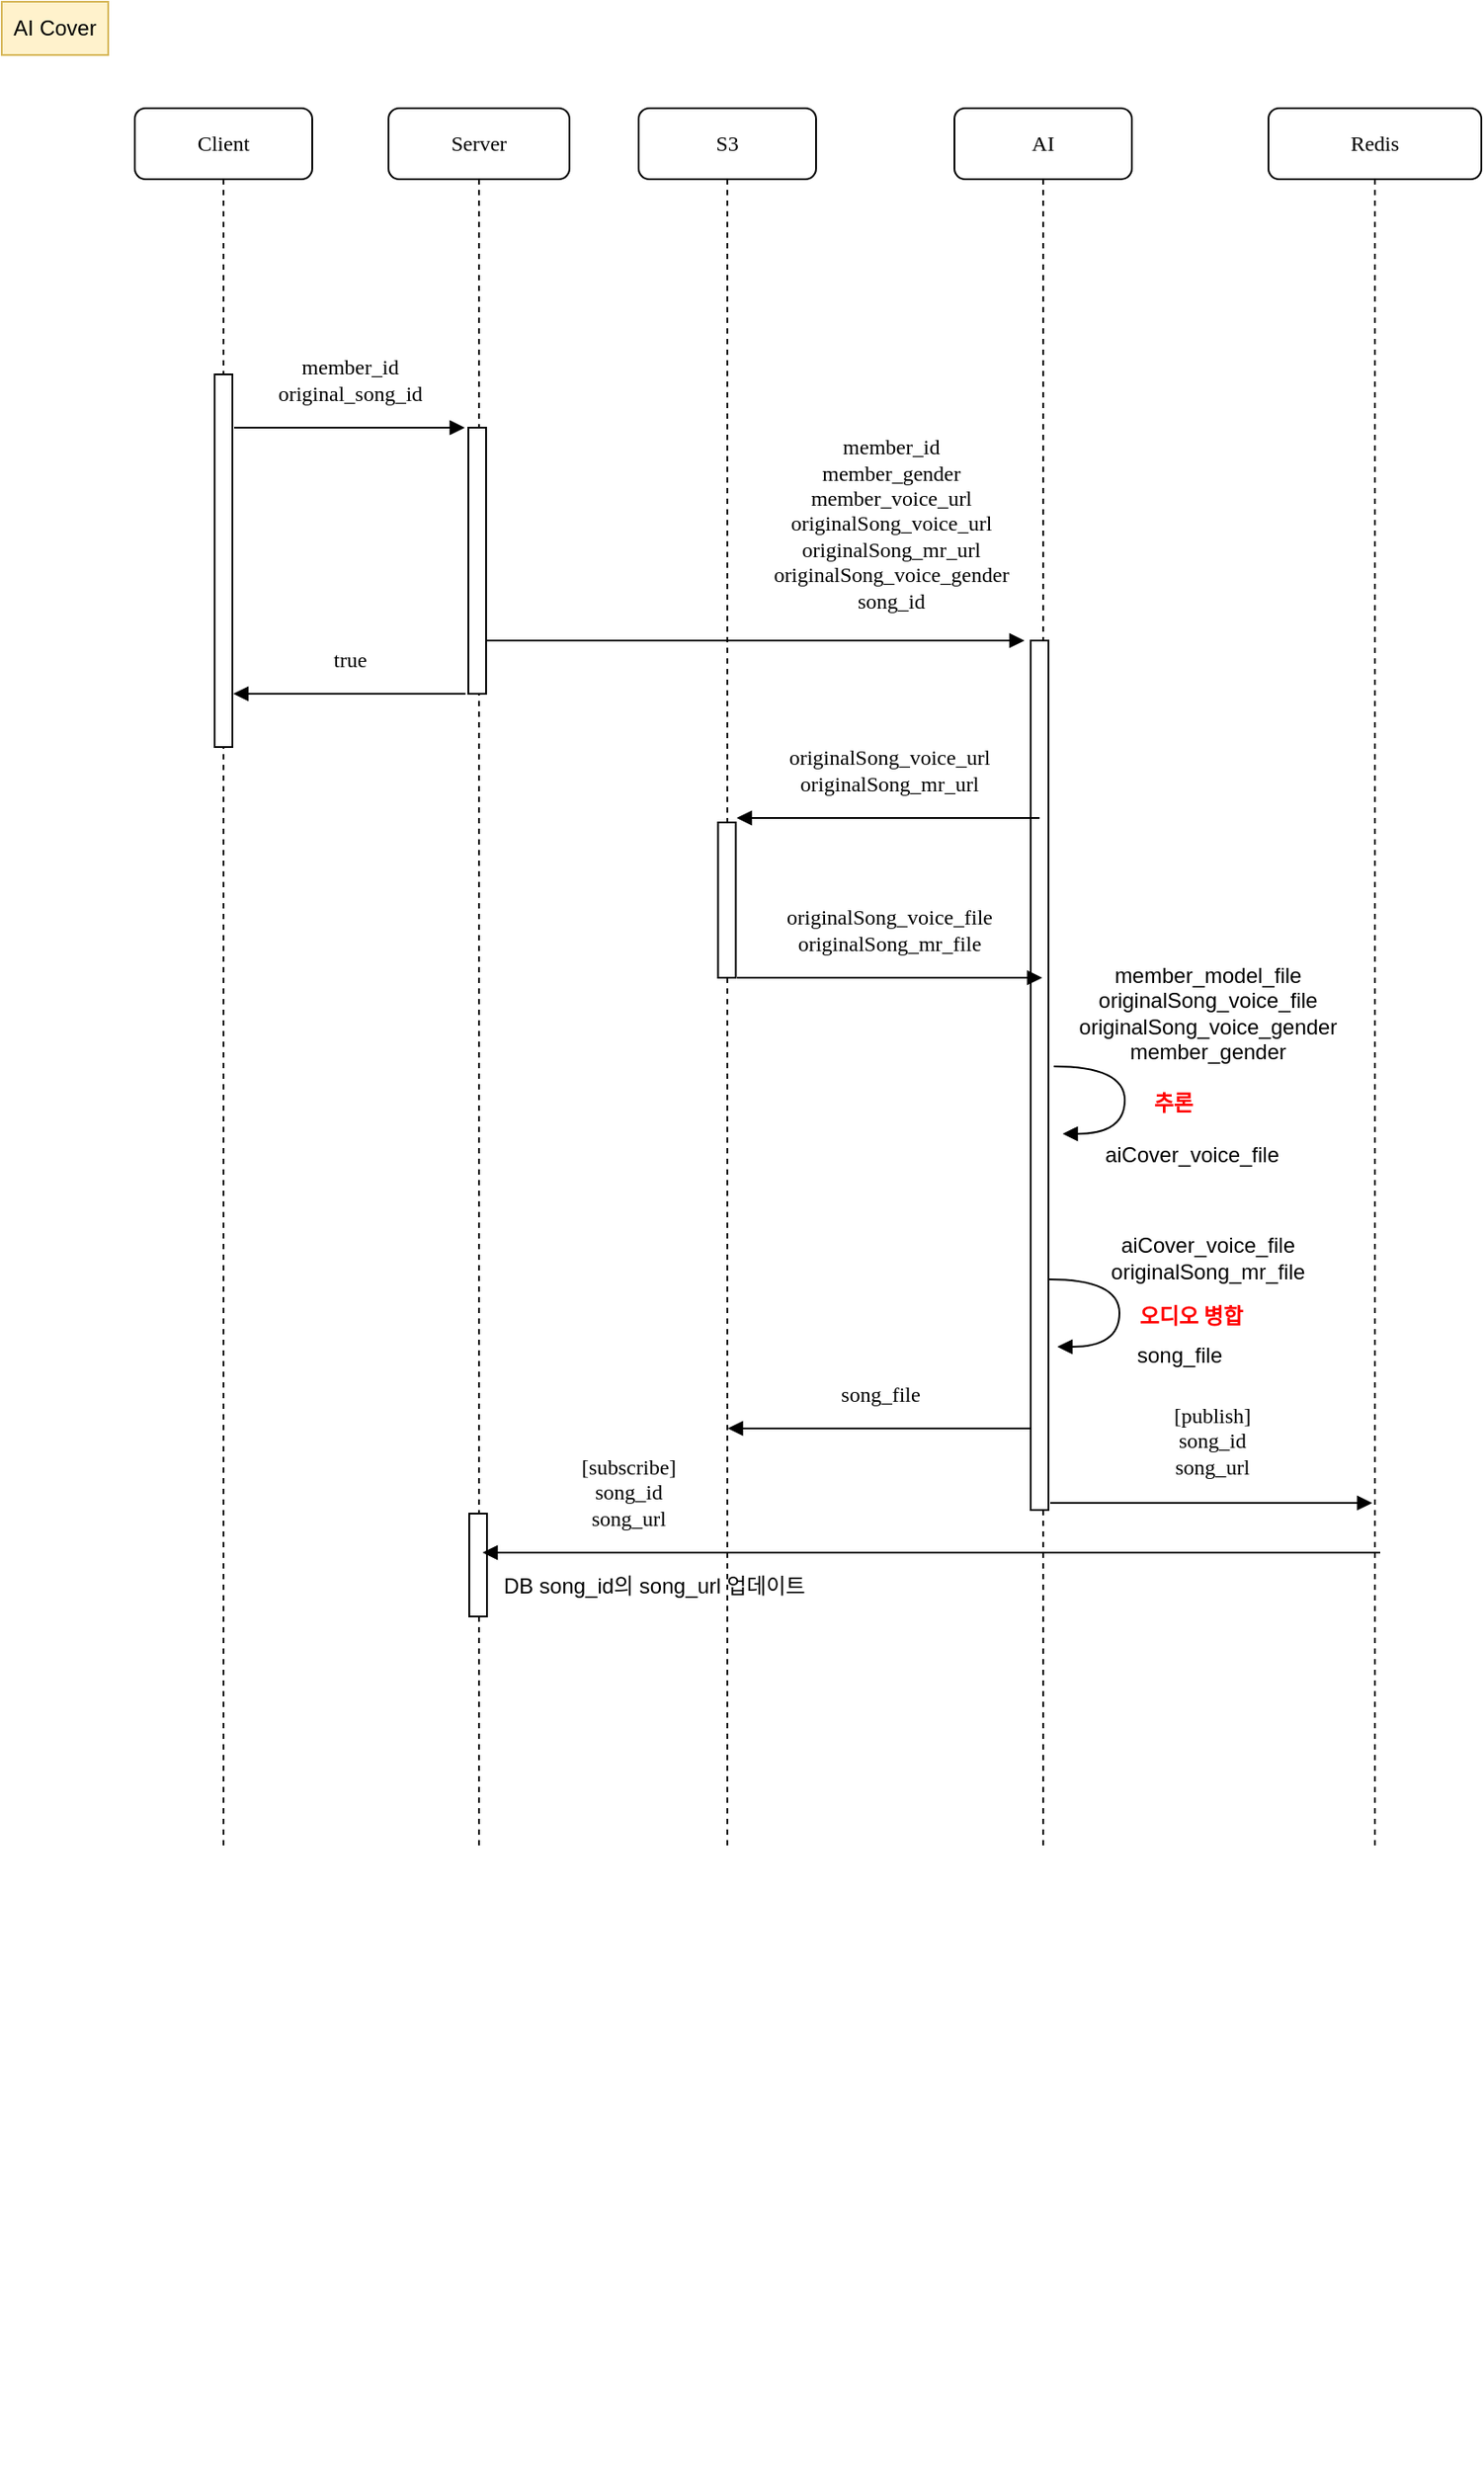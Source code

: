 <mxfile version="24.7.17">
  <diagram name="페이지-1" id="eRBPq1MG5XddfRhol00t">
    <mxGraphModel dx="4667" dy="1148" grid="1" gridSize="10" guides="1" tooltips="1" connect="1" arrows="1" fold="1" page="1" pageScale="1" pageWidth="827" pageHeight="1169" math="0" shadow="0">
      <root>
        <mxCell id="0" />
        <mxCell id="1" parent="0" />
        <mxCell id="N3tI-XeOSDUBGtUOwl_M-1" value="" style="group" vertex="1" connectable="0" parent="1">
          <mxGeometry x="70" y="1210" width="834" height="1390" as="geometry" />
        </mxCell>
        <mxCell id="N3tI-XeOSDUBGtUOwl_M-2" value="Server" style="shape=umlLifeline;perimeter=lifelinePerimeter;whiteSpace=wrap;html=1;container=1;collapsible=0;recursiveResize=0;outlineConnect=0;rounded=1;shadow=0;comic=0;labelBackgroundColor=none;strokeWidth=1;fontFamily=Verdana;fontSize=12;align=center;" vertex="1" parent="N3tI-XeOSDUBGtUOwl_M-1">
          <mxGeometry x="218" y="60" width="102" height="980" as="geometry" />
        </mxCell>
        <mxCell id="N3tI-XeOSDUBGtUOwl_M-3" value="" style="group" vertex="1" connectable="0" parent="N3tI-XeOSDUBGtUOwl_M-2">
          <mxGeometry x="45" y="180" width="10.5" height="150" as="geometry" />
        </mxCell>
        <mxCell id="N3tI-XeOSDUBGtUOwl_M-4" value="" style="html=1;points=[];perimeter=orthogonalPerimeter;rounded=0;shadow=0;comic=0;labelBackgroundColor=none;strokeWidth=1;fontFamily=Verdana;fontSize=12;align=center;" vertex="1" parent="N3tI-XeOSDUBGtUOwl_M-3">
          <mxGeometry width="10" height="150" as="geometry" />
        </mxCell>
        <mxCell id="N3tI-XeOSDUBGtUOwl_M-5" value="member_id&lt;div&gt;member_gender&lt;br&gt;member_voice_url&lt;br&gt;originalSong_voice_url&lt;br&gt;originalSong_mr_url&lt;/div&gt;&lt;div&gt;originalSong_voice_gender&lt;br&gt;song_id&lt;/div&gt;" style="html=1;verticalAlign=bottom;endArrow=block;labelBackgroundColor=none;fontFamily=Verdana;fontSize=12;edgeStyle=elbowEdgeStyle;elbow=vertical;" edge="1" parent="N3tI-XeOSDUBGtUOwl_M-2">
          <mxGeometry x="0.502" y="13" relative="1" as="geometry">
            <mxPoint x="55" y="300" as="sourcePoint" />
            <mxPoint x="358.5" y="300" as="targetPoint" />
            <mxPoint as="offset" />
          </mxGeometry>
        </mxCell>
        <mxCell id="N3tI-XeOSDUBGtUOwl_M-6" value="S3" style="shape=umlLifeline;perimeter=lifelinePerimeter;whiteSpace=wrap;html=1;container=1;collapsible=0;recursiveResize=0;outlineConnect=0;rounded=1;shadow=0;comic=0;labelBackgroundColor=none;strokeWidth=1;fontFamily=Verdana;fontSize=12;align=center;" vertex="1" parent="N3tI-XeOSDUBGtUOwl_M-1">
          <mxGeometry x="359" y="60" width="100" height="980" as="geometry" />
        </mxCell>
        <mxCell id="N3tI-XeOSDUBGtUOwl_M-7" value="" style="group" vertex="1" connectable="0" parent="N3tI-XeOSDUBGtUOwl_M-6">
          <mxGeometry x="44.75" y="402.5" width="10.5" height="87.5" as="geometry" />
        </mxCell>
        <mxCell id="N3tI-XeOSDUBGtUOwl_M-8" value="" style="html=1;points=[];perimeter=orthogonalPerimeter;rounded=0;shadow=0;comic=0;labelBackgroundColor=none;strokeWidth=1;fontFamily=Verdana;fontSize=12;align=center;" vertex="1" parent="N3tI-XeOSDUBGtUOwl_M-7">
          <mxGeometry width="10" height="87.5" as="geometry" />
        </mxCell>
        <mxCell id="N3tI-XeOSDUBGtUOwl_M-10" value="AI" style="shape=umlLifeline;perimeter=lifelinePerimeter;whiteSpace=wrap;html=1;container=1;collapsible=0;recursiveResize=0;outlineConnect=0;rounded=1;shadow=0;comic=0;labelBackgroundColor=none;strokeWidth=1;fontFamily=Verdana;fontSize=12;align=center;" vertex="1" parent="N3tI-XeOSDUBGtUOwl_M-1">
          <mxGeometry x="537" y="60" width="100" height="980" as="geometry" />
        </mxCell>
        <mxCell id="N3tI-XeOSDUBGtUOwl_M-11" value="" style="html=1;points=[];perimeter=orthogonalPerimeter;rounded=0;shadow=0;comic=0;labelBackgroundColor=none;strokeWidth=1;fontFamily=Verdana;fontSize=12;align=center;" vertex="1" parent="N3tI-XeOSDUBGtUOwl_M-10">
          <mxGeometry x="43" y="300" width="10" height="490" as="geometry" />
        </mxCell>
        <mxCell id="N3tI-XeOSDUBGtUOwl_M-13" value="[publish] &lt;br&gt;song_id&lt;br&gt;song_url" style="html=1;verticalAlign=bottom;endArrow=block;labelBackgroundColor=none;fontFamily=Verdana;fontSize=12;edgeStyle=elbowEdgeStyle;elbow=vertical;" edge="1" parent="N3tI-XeOSDUBGtUOwl_M-10">
          <mxGeometry y="11" relative="1" as="geometry">
            <mxPoint x="54" y="786" as="sourcePoint" />
            <mxPoint x="235.5" y="786" as="targetPoint" />
            <mxPoint as="offset" />
          </mxGeometry>
        </mxCell>
        <mxCell id="N3tI-XeOSDUBGtUOwl_M-42" value="&lt;font color=&quot;#ff0000&quot;&gt;&lt;b&gt;오디오 병합&lt;/b&gt;&lt;/font&gt;" style="html=1;verticalAlign=bottom;endArrow=block;labelBackgroundColor=none;fontFamily=Verdana;fontSize=12;elbow=vertical;edgeStyle=orthogonalEdgeStyle;curved=1;entryX=1;entryY=0.286;entryPerimeter=0;exitX=1.038;exitY=0.345;exitPerimeter=0;" edge="1" parent="N3tI-XeOSDUBGtUOwl_M-10">
          <mxGeometry x="0.239" y="40" relative="1" as="geometry">
            <mxPoint x="53" y="660" as="sourcePoint" />
            <mxPoint x="58" y="698" as="targetPoint" />
            <Array as="points">
              <mxPoint x="93" y="660" />
              <mxPoint x="93" y="698" />
            </Array>
            <mxPoint as="offset" />
          </mxGeometry>
        </mxCell>
        <mxCell id="N3tI-XeOSDUBGtUOwl_M-14" value="AI Cover" style="text;html=1;align=center;verticalAlign=middle;whiteSpace=wrap;rounded=0;fillColor=#fff2cc;strokeColor=#d6b656;" vertex="1" parent="N3tI-XeOSDUBGtUOwl_M-1">
          <mxGeometry width="60" height="30" as="geometry" />
        </mxCell>
        <mxCell id="N3tI-XeOSDUBGtUOwl_M-15" value="Client" style="shape=umlLifeline;perimeter=lifelinePerimeter;whiteSpace=wrap;html=1;container=1;collapsible=0;recursiveResize=0;outlineConnect=0;rounded=1;shadow=0;comic=0;labelBackgroundColor=none;strokeWidth=1;fontFamily=Verdana;fontSize=12;align=center;" vertex="1" parent="N3tI-XeOSDUBGtUOwl_M-1">
          <mxGeometry x="75" y="60" width="100" height="980" as="geometry" />
        </mxCell>
        <mxCell id="N3tI-XeOSDUBGtUOwl_M-16" value="" style="group" vertex="1" connectable="0" parent="N3tI-XeOSDUBGtUOwl_M-15">
          <mxGeometry x="45" y="150" width="10.5" height="210" as="geometry" />
        </mxCell>
        <mxCell id="N3tI-XeOSDUBGtUOwl_M-17" value="" style="html=1;points=[];perimeter=orthogonalPerimeter;rounded=0;shadow=0;comic=0;labelBackgroundColor=none;strokeWidth=1;fontFamily=Verdana;fontSize=12;align=center;" vertex="1" parent="N3tI-XeOSDUBGtUOwl_M-16">
          <mxGeometry width="10" height="210.0" as="geometry" />
        </mxCell>
        <mxCell id="N3tI-XeOSDUBGtUOwl_M-18" value="Redis" style="shape=umlLifeline;perimeter=lifelinePerimeter;whiteSpace=wrap;html=1;container=1;collapsible=0;recursiveResize=0;outlineConnect=0;rounded=1;shadow=0;comic=0;labelBackgroundColor=none;strokeWidth=1;fontFamily=Verdana;fontSize=12;align=center;" vertex="1" parent="N3tI-XeOSDUBGtUOwl_M-1">
          <mxGeometry x="714" y="60" width="120" height="980" as="geometry" />
        </mxCell>
        <mxCell id="N3tI-XeOSDUBGtUOwl_M-21" value="&lt;span style=&quot;background-color: initial;&quot;&gt;member_id&lt;/span&gt;&lt;div&gt;original_song_id&lt;/div&gt;" style="html=1;verticalAlign=bottom;endArrow=block;entryX=0;entryY=0;labelBackgroundColor=none;fontFamily=Verdana;fontSize=12;edgeStyle=elbowEdgeStyle;elbow=vertical;" edge="1" parent="N3tI-XeOSDUBGtUOwl_M-1">
          <mxGeometry y="10" relative="1" as="geometry">
            <mxPoint x="131" y="240" as="sourcePoint" />
            <mxPoint x="261" y="240" as="targetPoint" />
            <mxPoint as="offset" />
          </mxGeometry>
        </mxCell>
        <mxCell id="N3tI-XeOSDUBGtUOwl_M-22" value="&lt;span style=&quot;background-color: initial;&quot;&gt;originalSong_voice_url&lt;/span&gt;&lt;div&gt;originalSong_mr_url&lt;/div&gt;" style="html=1;verticalAlign=bottom;endArrow=block;labelBackgroundColor=none;fontFamily=Verdana;fontSize=12;edgeStyle=elbowEdgeStyle;elbow=vertical;" edge="1" parent="N3tI-XeOSDUBGtUOwl_M-1">
          <mxGeometry x="-0.004" y="-10" relative="1" as="geometry">
            <mxPoint x="585" y="460" as="sourcePoint" />
            <mxPoint x="414.25" y="460" as="targetPoint" />
            <mxPoint as="offset" />
          </mxGeometry>
        </mxCell>
        <mxCell id="N3tI-XeOSDUBGtUOwl_M-23" value="&lt;span style=&quot;background-color: initial;&quot;&gt;originalSong_voice_file&lt;/span&gt;&lt;div&gt;originalSong_mr_file&lt;/div&gt;" style="html=1;verticalAlign=bottom;endArrow=block;labelBackgroundColor=none;fontFamily=Verdana;fontSize=12;edgeStyle=elbowEdgeStyle;elbow=vertical;" edge="1" parent="N3tI-XeOSDUBGtUOwl_M-1" target="N3tI-XeOSDUBGtUOwl_M-10">
          <mxGeometry x="-0.006" y="10" relative="1" as="geometry">
            <mxPoint x="414.5" y="550" as="sourcePoint" />
            <mxPoint x="560" y="550" as="targetPoint" />
            <mxPoint as="offset" />
          </mxGeometry>
        </mxCell>
        <mxCell id="N3tI-XeOSDUBGtUOwl_M-24" value="song_file" style="html=1;verticalAlign=bottom;endArrow=block;labelBackgroundColor=none;fontFamily=Verdana;fontSize=12;edgeStyle=elbowEdgeStyle;elbow=vertical;" edge="1" parent="N3tI-XeOSDUBGtUOwl_M-1">
          <mxGeometry x="-0.004" y="-10" relative="1" as="geometry">
            <mxPoint x="580" y="804" as="sourcePoint" />
            <mxPoint x="409.25" y="804" as="targetPoint" />
            <mxPoint as="offset" />
          </mxGeometry>
        </mxCell>
        <mxCell id="N3tI-XeOSDUBGtUOwl_M-27" value="&lt;font color=&quot;#ff0000&quot;&gt;&lt;b&gt;추론&lt;/b&gt;&lt;/font&gt;" style="html=1;verticalAlign=bottom;endArrow=block;labelBackgroundColor=none;fontFamily=Verdana;fontSize=12;elbow=vertical;edgeStyle=orthogonalEdgeStyle;curved=1;entryX=1;entryY=0.286;entryPerimeter=0;exitX=1.038;exitY=0.345;exitPerimeter=0;" edge="1" parent="N3tI-XeOSDUBGtUOwl_M-1">
          <mxGeometry x="0.239" y="27" relative="1" as="geometry">
            <mxPoint x="593" y="600" as="sourcePoint" />
            <mxPoint x="598" y="638" as="targetPoint" />
            <Array as="points">
              <mxPoint x="633" y="600" />
              <mxPoint x="633" y="638" />
            </Array>
            <mxPoint as="offset" />
          </mxGeometry>
        </mxCell>
        <mxCell id="N3tI-XeOSDUBGtUOwl_M-28" value="aiCover_voice_file" style="text;html=1;align=center;verticalAlign=middle;whiteSpace=wrap;rounded=0;" vertex="1" parent="N3tI-XeOSDUBGtUOwl_M-1">
          <mxGeometry x="637" y="640" width="68" height="19" as="geometry" />
        </mxCell>
        <mxCell id="N3tI-XeOSDUBGtUOwl_M-29" value="member_model_file&lt;div&gt;originalSong_voice_file&lt;/div&gt;&lt;div&gt;originalSong_voice_gender&lt;/div&gt;&lt;div&gt;member_gender&lt;/div&gt;" style="text;html=1;align=center;verticalAlign=middle;whiteSpace=wrap;rounded=0;" vertex="1" parent="N3tI-XeOSDUBGtUOwl_M-1">
          <mxGeometry x="646" y="560" width="68" height="19" as="geometry" />
        </mxCell>
        <mxCell id="N3tI-XeOSDUBGtUOwl_M-35" value="true" style="html=1;verticalAlign=bottom;endArrow=block;labelBackgroundColor=none;fontFamily=Verdana;fontSize=12;edgeStyle=elbowEdgeStyle;elbow=vertical;" edge="1" parent="N3tI-XeOSDUBGtUOwl_M-1">
          <mxGeometry x="0.419" y="-10" relative="1" as="geometry">
            <mxPoint x="176" y="390" as="sourcePoint" />
            <mxPoint x="130.5" y="390" as="targetPoint" />
            <mxPoint as="offset" />
            <Array as="points">
              <mxPoint x="266" y="390" />
            </Array>
          </mxGeometry>
        </mxCell>
        <mxCell id="N3tI-XeOSDUBGtUOwl_M-36" value="" style="group" vertex="1" connectable="0" parent="N3tI-XeOSDUBGtUOwl_M-1">
          <mxGeometry x="262.5" y="852" width="11" height="58" as="geometry" />
        </mxCell>
        <mxCell id="N3tI-XeOSDUBGtUOwl_M-37" value="" style="html=1;points=[];perimeter=orthogonalPerimeter;rounded=0;shadow=0;comic=0;labelBackgroundColor=none;strokeWidth=1;fontFamily=Verdana;fontSize=12;align=center;" vertex="1" parent="N3tI-XeOSDUBGtUOwl_M-36">
          <mxGeometry x="1" width="10" height="58" as="geometry" />
        </mxCell>
        <mxCell id="N3tI-XeOSDUBGtUOwl_M-39" value="DB song_id의 song_url 업데이트" style="text;html=1;align=center;verticalAlign=middle;whiteSpace=wrap;rounded=0;" vertex="1" parent="N3tI-XeOSDUBGtUOwl_M-1">
          <mxGeometry x="273.5" y="883" width="188" height="19" as="geometry" />
        </mxCell>
        <mxCell id="N3tI-XeOSDUBGtUOwl_M-9" value="&lt;div&gt;&lt;br&gt;&lt;/div&gt;[subscribe]&lt;br&gt;song_id&lt;br&gt;song_url" style="html=1;verticalAlign=bottom;endArrow=block;labelBackgroundColor=none;fontFamily=Verdana;fontSize=12;edgeStyle=elbowEdgeStyle;elbow=vertical;" edge="1" parent="N3tI-XeOSDUBGtUOwl_M-1">
          <mxGeometry x="0.676" y="-10" relative="1" as="geometry">
            <mxPoint x="777" y="874" as="sourcePoint" />
            <mxPoint x="271" y="874" as="targetPoint" />
            <mxPoint as="offset" />
          </mxGeometry>
        </mxCell>
        <mxCell id="N3tI-XeOSDUBGtUOwl_M-43" value="aiCover_voice_file&lt;br&gt;originalSong_mr_file" style="text;html=1;align=center;verticalAlign=middle;whiteSpace=wrap;rounded=0;" vertex="1" parent="N3tI-XeOSDUBGtUOwl_M-1">
          <mxGeometry x="646" y="698.5" width="68" height="19" as="geometry" />
        </mxCell>
        <mxCell id="N3tI-XeOSDUBGtUOwl_M-75" value="song_file" style="text;html=1;align=center;verticalAlign=middle;whiteSpace=wrap;rounded=0;" vertex="1" parent="N3tI-XeOSDUBGtUOwl_M-1">
          <mxGeometry x="630" y="753" width="68" height="19" as="geometry" />
        </mxCell>
      </root>
    </mxGraphModel>
  </diagram>
</mxfile>
